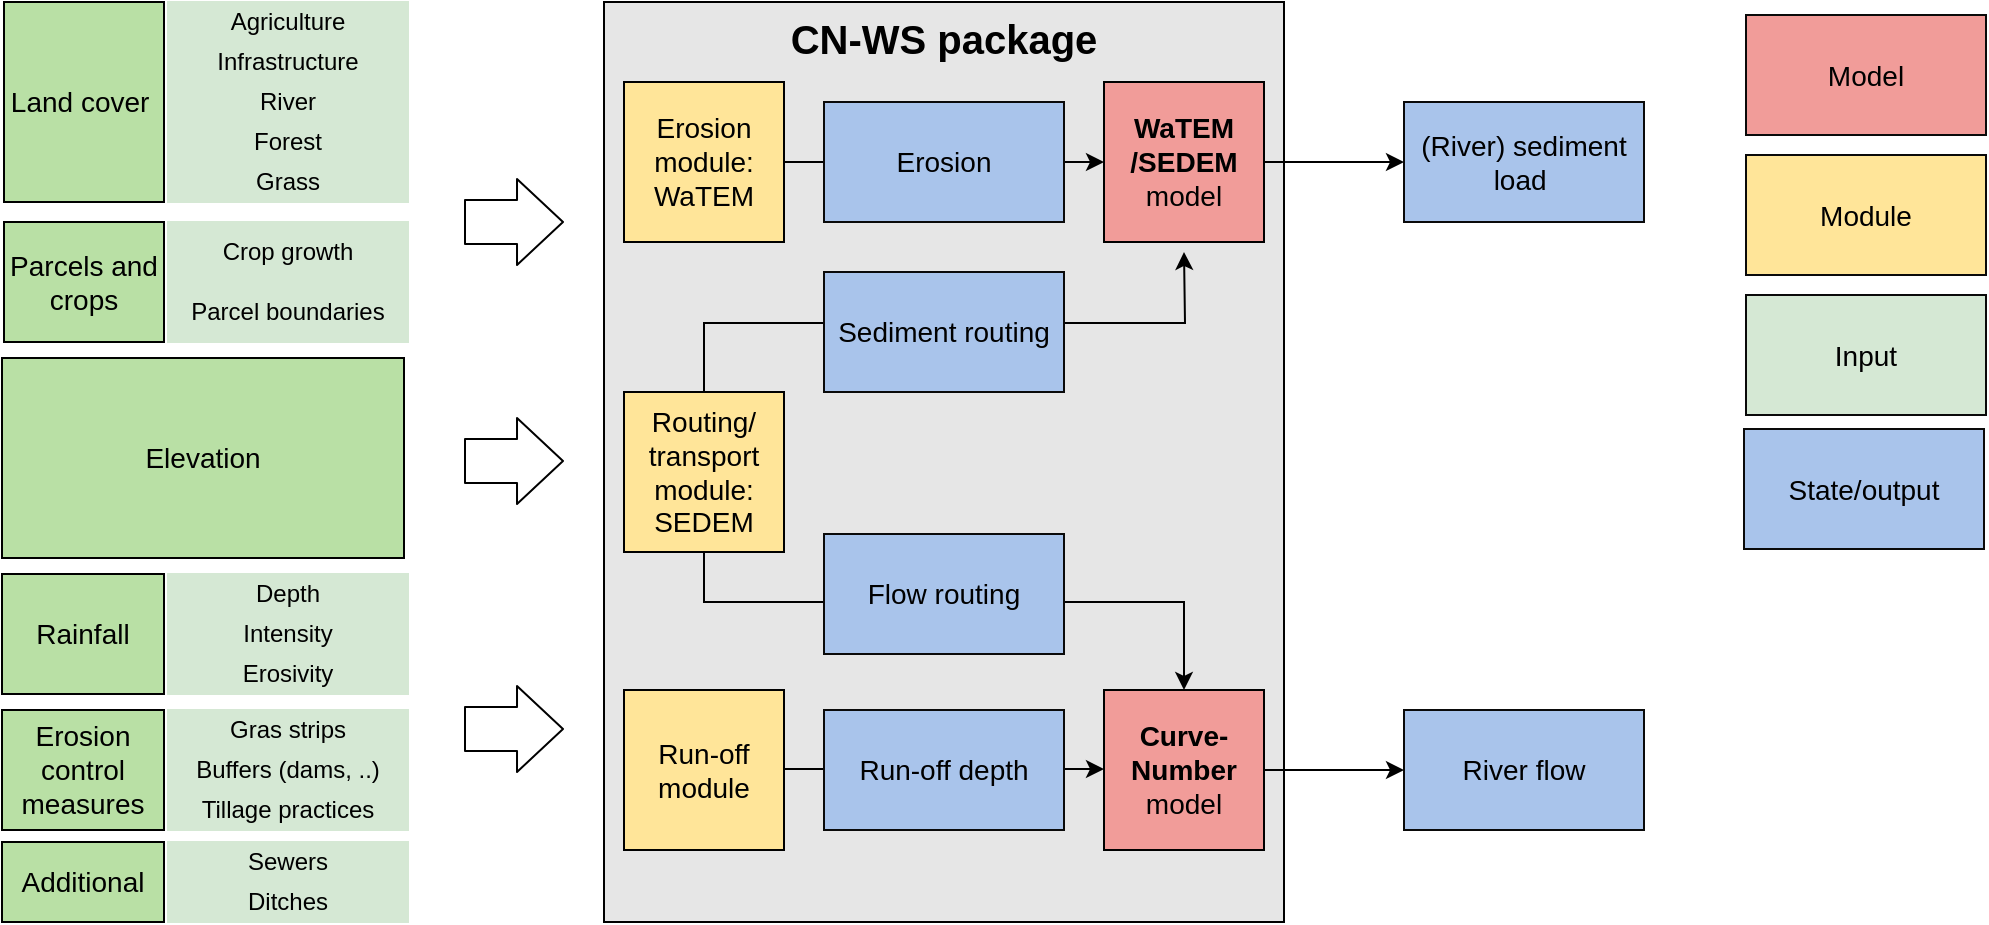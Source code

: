 <mxfile version="13.7.9" type="device"><diagram id="FUWnCvufgeMXt1JfYo-q" name="Pagina-1"><mxGraphModel dx="1422" dy="822" grid="1" gridSize="10" guides="1" tooltips="1" connect="1" arrows="1" fold="1" page="1" pageScale="1" pageWidth="1169" pageHeight="827" math="0" shadow="0"><root><mxCell id="0"/><mxCell id="1" parent="0"/><mxCell id="zGp4QhuTStswhu2cmyyj-11" value="&lt;b style=&quot;font-size: 20px;&quot;&gt;CN-WS package&lt;/b&gt;" style="rounded=0;whiteSpace=wrap;html=1;verticalAlign=top;fontSize=20;fillColor=#E6E6E6;" vertex="1" parent="1"><mxGeometry x="370" y="60" width="340" height="460" as="geometry"/></mxCell><mxCell id="zGp4QhuTStswhu2cmyyj-1" value="Erosion module: WaTEM" style="whiteSpace=wrap;html=1;aspect=fixed;fontSize=14;fontStyle=0;fillColor=#FFE599;" vertex="1" parent="1"><mxGeometry x="380" y="100" width="80" height="80" as="geometry"/></mxCell><mxCell id="zGp4QhuTStswhu2cmyyj-3" value="Routing/ transport&lt;br style=&quot;font-size: 14px;&quot;&gt;module:&lt;br style=&quot;font-size: 14px;&quot;&gt;SEDEM" style="whiteSpace=wrap;html=1;aspect=fixed;fontSize=14;fontStyle=0;fillColor=#FFE599;" vertex="1" parent="1"><mxGeometry x="380" y="255" width="80" height="80" as="geometry"/></mxCell><mxCell id="zGp4QhuTStswhu2cmyyj-4" value="Run-off module" style="whiteSpace=wrap;html=1;aspect=fixed;fontSize=14;fontStyle=0;fillColor=#FFE599;" vertex="1" parent="1"><mxGeometry x="380" y="404" width="80" height="80" as="geometry"/></mxCell><mxCell id="zGp4QhuTStswhu2cmyyj-5" value="&lt;b&gt;Curve-Number&lt;/b&gt;&lt;br style=&quot;font-size: 14px&quot;&gt;model" style="whiteSpace=wrap;html=1;aspect=fixed;fontSize=14;fontStyle=0;fillColor=#F19C99;" vertex="1" parent="1"><mxGeometry x="620" y="404" width="80" height="80" as="geometry"/></mxCell><mxCell id="zGp4QhuTStswhu2cmyyj-86" style="edgeStyle=orthogonalEdgeStyle;rounded=0;orthogonalLoop=1;jettySize=auto;html=1;exitX=1;exitY=0.5;exitDx=0;exitDy=0;entryX=0;entryY=0.5;entryDx=0;entryDy=0;fillColor=#BFBFBF;fontSize=14;" edge="1" parent="1" source="zGp4QhuTStswhu2cmyyj-6" target="zGp4QhuTStswhu2cmyyj-84"><mxGeometry relative="1" as="geometry"/></mxCell><mxCell id="zGp4QhuTStswhu2cmyyj-6" value="&lt;b&gt;WaTEM /SEDEM&lt;/b&gt;&lt;br style=&quot;font-size: 14px&quot;&gt;model" style="whiteSpace=wrap;html=1;aspect=fixed;fontSize=14;fontStyle=0;fillColor=#F19C99;" vertex="1" parent="1"><mxGeometry x="620" y="100" width="80" height="80" as="geometry"/></mxCell><mxCell id="zGp4QhuTStswhu2cmyyj-9" style="edgeStyle=orthogonalEdgeStyle;rounded=0;orthogonalLoop=1;jettySize=auto;html=1;exitX=1;exitY=0.5;exitDx=0;exitDy=0;entryX=0;entryY=0.5;entryDx=0;entryDy=0;" edge="1" parent="1" source="zGp4QhuTStswhu2cmyyj-1" target="zGp4QhuTStswhu2cmyyj-6"><mxGeometry relative="1" as="geometry"><mxPoint x="480" y="440" as="sourcePoint"/><mxPoint x="560" y="380" as="targetPoint"/></mxGeometry></mxCell><mxCell id="zGp4QhuTStswhu2cmyyj-28" value="Agriculture" style="rounded=0;whiteSpace=wrap;html=1;fillColor=#D5E8D4;fontSize=12;strokeColor=#D5E8D4;" vertex="1" parent="1"><mxGeometry x="152" y="60" width="120" height="20" as="geometry"/></mxCell><mxCell id="zGp4QhuTStswhu2cmyyj-29" value="Infrastructure" style="rounded=0;whiteSpace=wrap;html=1;fillColor=#D5E8D4;fontSize=12;strokeColor=#D5E8D4;" vertex="1" parent="1"><mxGeometry x="152" y="80" width="120" height="20" as="geometry"/></mxCell><mxCell id="zGp4QhuTStswhu2cmyyj-30" value="River" style="rounded=0;whiteSpace=wrap;html=1;fillColor=#D5E8D4;fontSize=12;strokeColor=#D5E8D4;" vertex="1" parent="1"><mxGeometry x="152" y="100" width="120" height="20" as="geometry"/></mxCell><mxCell id="zGp4QhuTStswhu2cmyyj-31" value="Forest" style="rounded=0;whiteSpace=wrap;html=1;fillColor=#D5E8D4;fontSize=12;strokeColor=#D5E8D4;" vertex="1" parent="1"><mxGeometry x="152" y="120" width="120" height="20" as="geometry"/></mxCell><mxCell id="zGp4QhuTStswhu2cmyyj-32" value="Grass" style="rounded=0;whiteSpace=wrap;html=1;fillColor=#D5E8D4;fontSize=12;strokeColor=#D5E8D4;" vertex="1" parent="1"><mxGeometry x="152" y="140" width="120" height="20" as="geometry"/></mxCell><mxCell id="zGp4QhuTStswhu2cmyyj-35" value="&lt;span&gt;Land cover&amp;nbsp;&lt;/span&gt;" style="rounded=0;whiteSpace=wrap;html=1;fillColor=#B9E0A5;fontSize=14;fontStyle=0" vertex="1" parent="1"><mxGeometry x="70" y="60" width="80" height="100" as="geometry"/></mxCell><mxCell id="zGp4QhuTStswhu2cmyyj-41" value="Elevation" style="rounded=0;whiteSpace=wrap;html=1;fillColor=#B9E0A5;fontSize=14;fontStyle=0" vertex="1" parent="1"><mxGeometry x="69" y="238" width="201" height="100" as="geometry"/></mxCell><mxCell id="zGp4QhuTStswhu2cmyyj-42" value="Erosivity" style="rounded=0;whiteSpace=wrap;html=1;fillColor=#D5E8D4;fontSize=12;strokeColor=#D5E8D4;" vertex="1" parent="1"><mxGeometry x="152" y="386" width="120" height="20" as="geometry"/></mxCell><mxCell id="zGp4QhuTStswhu2cmyyj-43" value="Depth" style="rounded=0;whiteSpace=wrap;html=1;fillColor=#D5E8D4;fontSize=12;strokeColor=#D5E8D4;" vertex="1" parent="1"><mxGeometry x="152" y="346" width="120" height="20" as="geometry"/></mxCell><mxCell id="zGp4QhuTStswhu2cmyyj-44" value="Intensity" style="rounded=0;whiteSpace=wrap;html=1;fillColor=#D5E8D4;fontSize=12;strokeColor=#D5E8D4;" vertex="1" parent="1"><mxGeometry x="152" y="366" width="120" height="20" as="geometry"/></mxCell><mxCell id="zGp4QhuTStswhu2cmyyj-45" value="Rainfall" style="rounded=0;whiteSpace=wrap;html=1;fillColor=#B9E0A5;fontSize=14;fontStyle=0" vertex="1" parent="1"><mxGeometry x="69" y="346" width="81" height="60" as="geometry"/></mxCell><mxCell id="zGp4QhuTStswhu2cmyyj-48" value="Erosion control measures" style="rounded=0;whiteSpace=wrap;html=1;fillColor=#B9E0A5;fontSize=14;fontStyle=0" vertex="1" parent="1"><mxGeometry x="69" y="414" width="81" height="60" as="geometry"/></mxCell><mxCell id="zGp4QhuTStswhu2cmyyj-49" value="Gras strips" style="rounded=0;whiteSpace=wrap;html=1;fillColor=#D5E8D4;fontSize=12;strokeColor=#D5E8D4;" vertex="1" parent="1"><mxGeometry x="152" y="414" width="120" height="20" as="geometry"/></mxCell><mxCell id="zGp4QhuTStswhu2cmyyj-50" value="&lt;span&gt;&lt;font style=&quot;font-size: 14px&quot;&gt;Parcels and crops&lt;/font&gt;&lt;/span&gt;" style="rounded=0;whiteSpace=wrap;html=1;fillColor=#B9E0A5;fontSize=12;fontStyle=0" vertex="1" parent="1"><mxGeometry x="70" y="170" width="80" height="60" as="geometry"/></mxCell><mxCell id="zGp4QhuTStswhu2cmyyj-51" value="Buffers (dams, ..)" style="rounded=0;whiteSpace=wrap;html=1;fillColor=#D5E8D4;fontSize=12;strokeColor=#D5E8D4;" vertex="1" parent="1"><mxGeometry x="152" y="434" width="120" height="20" as="geometry"/></mxCell><mxCell id="zGp4QhuTStswhu2cmyyj-54" style="edgeStyle=orthogonalEdgeStyle;rounded=0;orthogonalLoop=1;jettySize=auto;html=1;exitX=0.5;exitY=1;exitDx=0;exitDy=0;" edge="1" parent="1" source="zGp4QhuTStswhu2cmyyj-3" target="zGp4QhuTStswhu2cmyyj-5"><mxGeometry relative="1" as="geometry"><mxPoint x="480" y="205" as="sourcePoint"/><mxPoint x="560" y="265" as="targetPoint"/><Array as="points"><mxPoint x="420" y="360"/><mxPoint x="660" y="360"/></Array></mxGeometry></mxCell><mxCell id="zGp4QhuTStswhu2cmyyj-57" value="Erosion" style="rounded=0;whiteSpace=wrap;html=1;strokeColor=#0A0A0A;fillColor=#A9C4EB;fontSize=14;fontStyle=0" vertex="1" parent="1"><mxGeometry x="480" y="110" width="120" height="60" as="geometry"/></mxCell><mxCell id="zGp4QhuTStswhu2cmyyj-59" value="Tillage practices" style="rounded=0;whiteSpace=wrap;html=1;fillColor=#D5E8D4;fontSize=12;strokeColor=#D5E8D4;" vertex="1" parent="1"><mxGeometry x="152" y="454" width="120" height="20" as="geometry"/></mxCell><mxCell id="zGp4QhuTStswhu2cmyyj-61" value="Crop growth" style="rounded=0;whiteSpace=wrap;html=1;fillColor=#D5E8D4;fontSize=12;strokeColor=#D5E8D4;" vertex="1" parent="1"><mxGeometry x="152" y="170" width="120" height="30" as="geometry"/></mxCell><mxCell id="zGp4QhuTStswhu2cmyyj-64" value="Parcel boundaries" style="rounded=0;whiteSpace=wrap;html=1;fillColor=#D5E8D4;fontSize=12;strokeColor=#D5E8D4;" vertex="1" parent="1"><mxGeometry x="152" y="200" width="120" height="30" as="geometry"/></mxCell><mxCell id="zGp4QhuTStswhu2cmyyj-66" value="Additional" style="rounded=0;whiteSpace=wrap;html=1;fillColor=#B9E0A5;fontSize=14;fontStyle=0" vertex="1" parent="1"><mxGeometry x="69" y="480" width="81" height="40" as="geometry"/></mxCell><mxCell id="zGp4QhuTStswhu2cmyyj-67" value="Sewers" style="rounded=0;whiteSpace=wrap;html=1;fillColor=#D5E8D4;fontSize=12;strokeColor=#D5E8D4;" vertex="1" parent="1"><mxGeometry x="152" y="480" width="120" height="20" as="geometry"/></mxCell><mxCell id="zGp4QhuTStswhu2cmyyj-68" value="Ditches" style="rounded=0;whiteSpace=wrap;html=1;fillColor=#D5E8D4;fontSize=12;strokeColor=#D5E8D4;" vertex="1" parent="1"><mxGeometry x="152" y="500" width="120" height="20" as="geometry"/></mxCell><mxCell id="zGp4QhuTStswhu2cmyyj-80" style="edgeStyle=orthogonalEdgeStyle;rounded=0;orthogonalLoop=1;jettySize=auto;html=1;exitX=0.5;exitY=0;exitDx=0;exitDy=0;entryX=0.5;entryY=1;entryDx=0;entryDy=0;fontSize=20;" edge="1" parent="1" source="zGp4QhuTStswhu2cmyyj-3"><mxGeometry relative="1" as="geometry"><mxPoint x="438" y="275" as="sourcePoint"/><mxPoint x="660" y="185" as="targetPoint"/></mxGeometry></mxCell><mxCell id="zGp4QhuTStswhu2cmyyj-72" value="Sediment routing" style="rounded=0;whiteSpace=wrap;html=1;strokeColor=#0A0A0A;fillColor=#A9C4EB;fontSize=14;fontStyle=0" vertex="1" parent="1"><mxGeometry x="480" y="195" width="120" height="60" as="geometry"/></mxCell><mxCell id="zGp4QhuTStswhu2cmyyj-81" value="Flow routing" style="rounded=0;whiteSpace=wrap;html=1;strokeColor=#0A0A0A;fillColor=#A9C4EB;fontSize=14;fontStyle=0" vertex="1" parent="1"><mxGeometry x="480" y="326" width="120" height="60" as="geometry"/></mxCell><mxCell id="zGp4QhuTStswhu2cmyyj-83" style="edgeStyle=orthogonalEdgeStyle;rounded=0;orthogonalLoop=1;jettySize=auto;html=1;exitX=1;exitY=0.5;exitDx=0;exitDy=0;entryX=0;entryY=0.5;entryDx=0;entryDy=0;" edge="1" parent="1"><mxGeometry relative="1" as="geometry"><mxPoint x="460" y="443.5" as="sourcePoint"/><mxPoint x="620" y="443.5" as="targetPoint"/></mxGeometry></mxCell><mxCell id="zGp4QhuTStswhu2cmyyj-82" value="Run-off depth" style="rounded=0;whiteSpace=wrap;html=1;strokeColor=#0A0A0A;fillColor=#A9C4EB;fontSize=14;fontStyle=0" vertex="1" parent="1"><mxGeometry x="480" y="414" width="120" height="60" as="geometry"/></mxCell><mxCell id="zGp4QhuTStswhu2cmyyj-84" value="&lt;span style=&quot;font-weight: normal&quot;&gt;(River) sediment load&amp;nbsp;&lt;/span&gt;" style="rounded=0;whiteSpace=wrap;html=1;strokeColor=#0A0A0A;fillColor=#A9C4EB;fontSize=14;fontStyle=1" vertex="1" parent="1"><mxGeometry x="770" y="110" width="120" height="60" as="geometry"/></mxCell><mxCell id="zGp4QhuTStswhu2cmyyj-85" value="&lt;span style=&quot;font-weight: normal&quot;&gt;River flow&lt;/span&gt;" style="rounded=0;whiteSpace=wrap;html=1;strokeColor=#0A0A0A;fillColor=#A9C4EB;fontSize=14;fontStyle=1" vertex="1" parent="1"><mxGeometry x="770" y="414" width="120" height="60" as="geometry"/></mxCell><mxCell id="zGp4QhuTStswhu2cmyyj-87" style="edgeStyle=orthogonalEdgeStyle;rounded=0;orthogonalLoop=1;jettySize=auto;html=1;fillColor=#BFBFBF;fontSize=14;" edge="1" parent="1" source="zGp4QhuTStswhu2cmyyj-5"><mxGeometry relative="1" as="geometry"><mxPoint x="710" y="150" as="sourcePoint"/><mxPoint x="770" y="444" as="targetPoint"/></mxGeometry></mxCell><mxCell id="zGp4QhuTStswhu2cmyyj-88" value="&lt;span style=&quot;font-weight: 400&quot;&gt;State/output&lt;/span&gt;" style="rounded=0;whiteSpace=wrap;html=1;strokeColor=#0A0A0A;fillColor=#A9C4EB;fontSize=14;fontStyle=1" vertex="1" parent="1"><mxGeometry x="940" y="273.5" width="120" height="60" as="geometry"/></mxCell><mxCell id="zGp4QhuTStswhu2cmyyj-89" value="&lt;span style=&quot;font-weight: 400&quot;&gt;Module&lt;/span&gt;" style="rounded=0;whiteSpace=wrap;html=1;strokeColor=#0A0A0A;fillColor=#FFE599;fontSize=14;fontStyle=1" vertex="1" parent="1"><mxGeometry x="941" y="136.5" width="120" height="60" as="geometry"/></mxCell><mxCell id="zGp4QhuTStswhu2cmyyj-90" value="&lt;span style=&quot;font-weight: 400&quot;&gt;Input&lt;/span&gt;" style="rounded=0;whiteSpace=wrap;html=1;strokeColor=#0A0A0A;fillColor=#D5E8D4;fontSize=14;fontStyle=1" vertex="1" parent="1"><mxGeometry x="941" y="206.5" width="120" height="60" as="geometry"/></mxCell><mxCell id="zGp4QhuTStswhu2cmyyj-97" value="" style="shape=flexArrow;endArrow=classic;html=1;fillColor=#FFFFFF;fontSize=14;width=22;endSize=7.33;labelBackgroundColor=#FFFFFF;" edge="1" parent="1"><mxGeometry width="50" height="50" relative="1" as="geometry"><mxPoint x="300" y="170" as="sourcePoint"/><mxPoint x="350" y="170" as="targetPoint"/><Array as="points"/></mxGeometry></mxCell><mxCell id="zGp4QhuTStswhu2cmyyj-98" value="" style="shape=flexArrow;endArrow=classic;html=1;fillColor=#FFFFFF;fontSize=14;width=22;endSize=7.33;labelBackgroundColor=#FFFFFF;" edge="1" parent="1"><mxGeometry width="50" height="50" relative="1" as="geometry"><mxPoint x="300" y="289.5" as="sourcePoint"/><mxPoint x="350" y="289.5" as="targetPoint"/><Array as="points"/></mxGeometry></mxCell><mxCell id="zGp4QhuTStswhu2cmyyj-99" value="" style="shape=flexArrow;endArrow=classic;html=1;fillColor=#FFFFFF;fontSize=14;width=22;endSize=7.33;labelBackgroundColor=#FFFFFF;" edge="1" parent="1"><mxGeometry width="50" height="50" relative="1" as="geometry"><mxPoint x="300" y="423.5" as="sourcePoint"/><mxPoint x="350" y="423.5" as="targetPoint"/><Array as="points"/></mxGeometry></mxCell><mxCell id="zGp4QhuTStswhu2cmyyj-100" value="&lt;span style=&quot;font-weight: 400&quot;&gt;Model&lt;/span&gt;" style="rounded=0;whiteSpace=wrap;html=1;strokeColor=#0A0A0A;fillColor=#F19C99;fontSize=14;fontStyle=1" vertex="1" parent="1"><mxGeometry x="941" y="66.5" width="120" height="60" as="geometry"/></mxCell></root></mxGraphModel></diagram></mxfile>